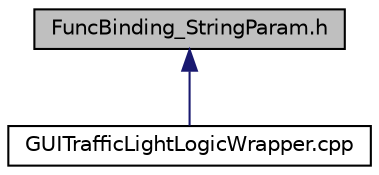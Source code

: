 digraph "FuncBinding_StringParam.h"
{
  edge [fontname="Helvetica",fontsize="10",labelfontname="Helvetica",labelfontsize="10"];
  node [fontname="Helvetica",fontsize="10",shape=record];
  Node3 [label="FuncBinding_StringParam.h",height=0.2,width=0.4,color="black", fillcolor="grey75", style="filled", fontcolor="black"];
  Node3 -> Node4 [dir="back",color="midnightblue",fontsize="10",style="solid",fontname="Helvetica"];
  Node4 [label="GUITrafficLightLogicWrapper.cpp",height=0.2,width=0.4,color="black", fillcolor="white", style="filled",URL="$d0/d3f/_g_u_i_traffic_light_logic_wrapper_8cpp.html"];
}

